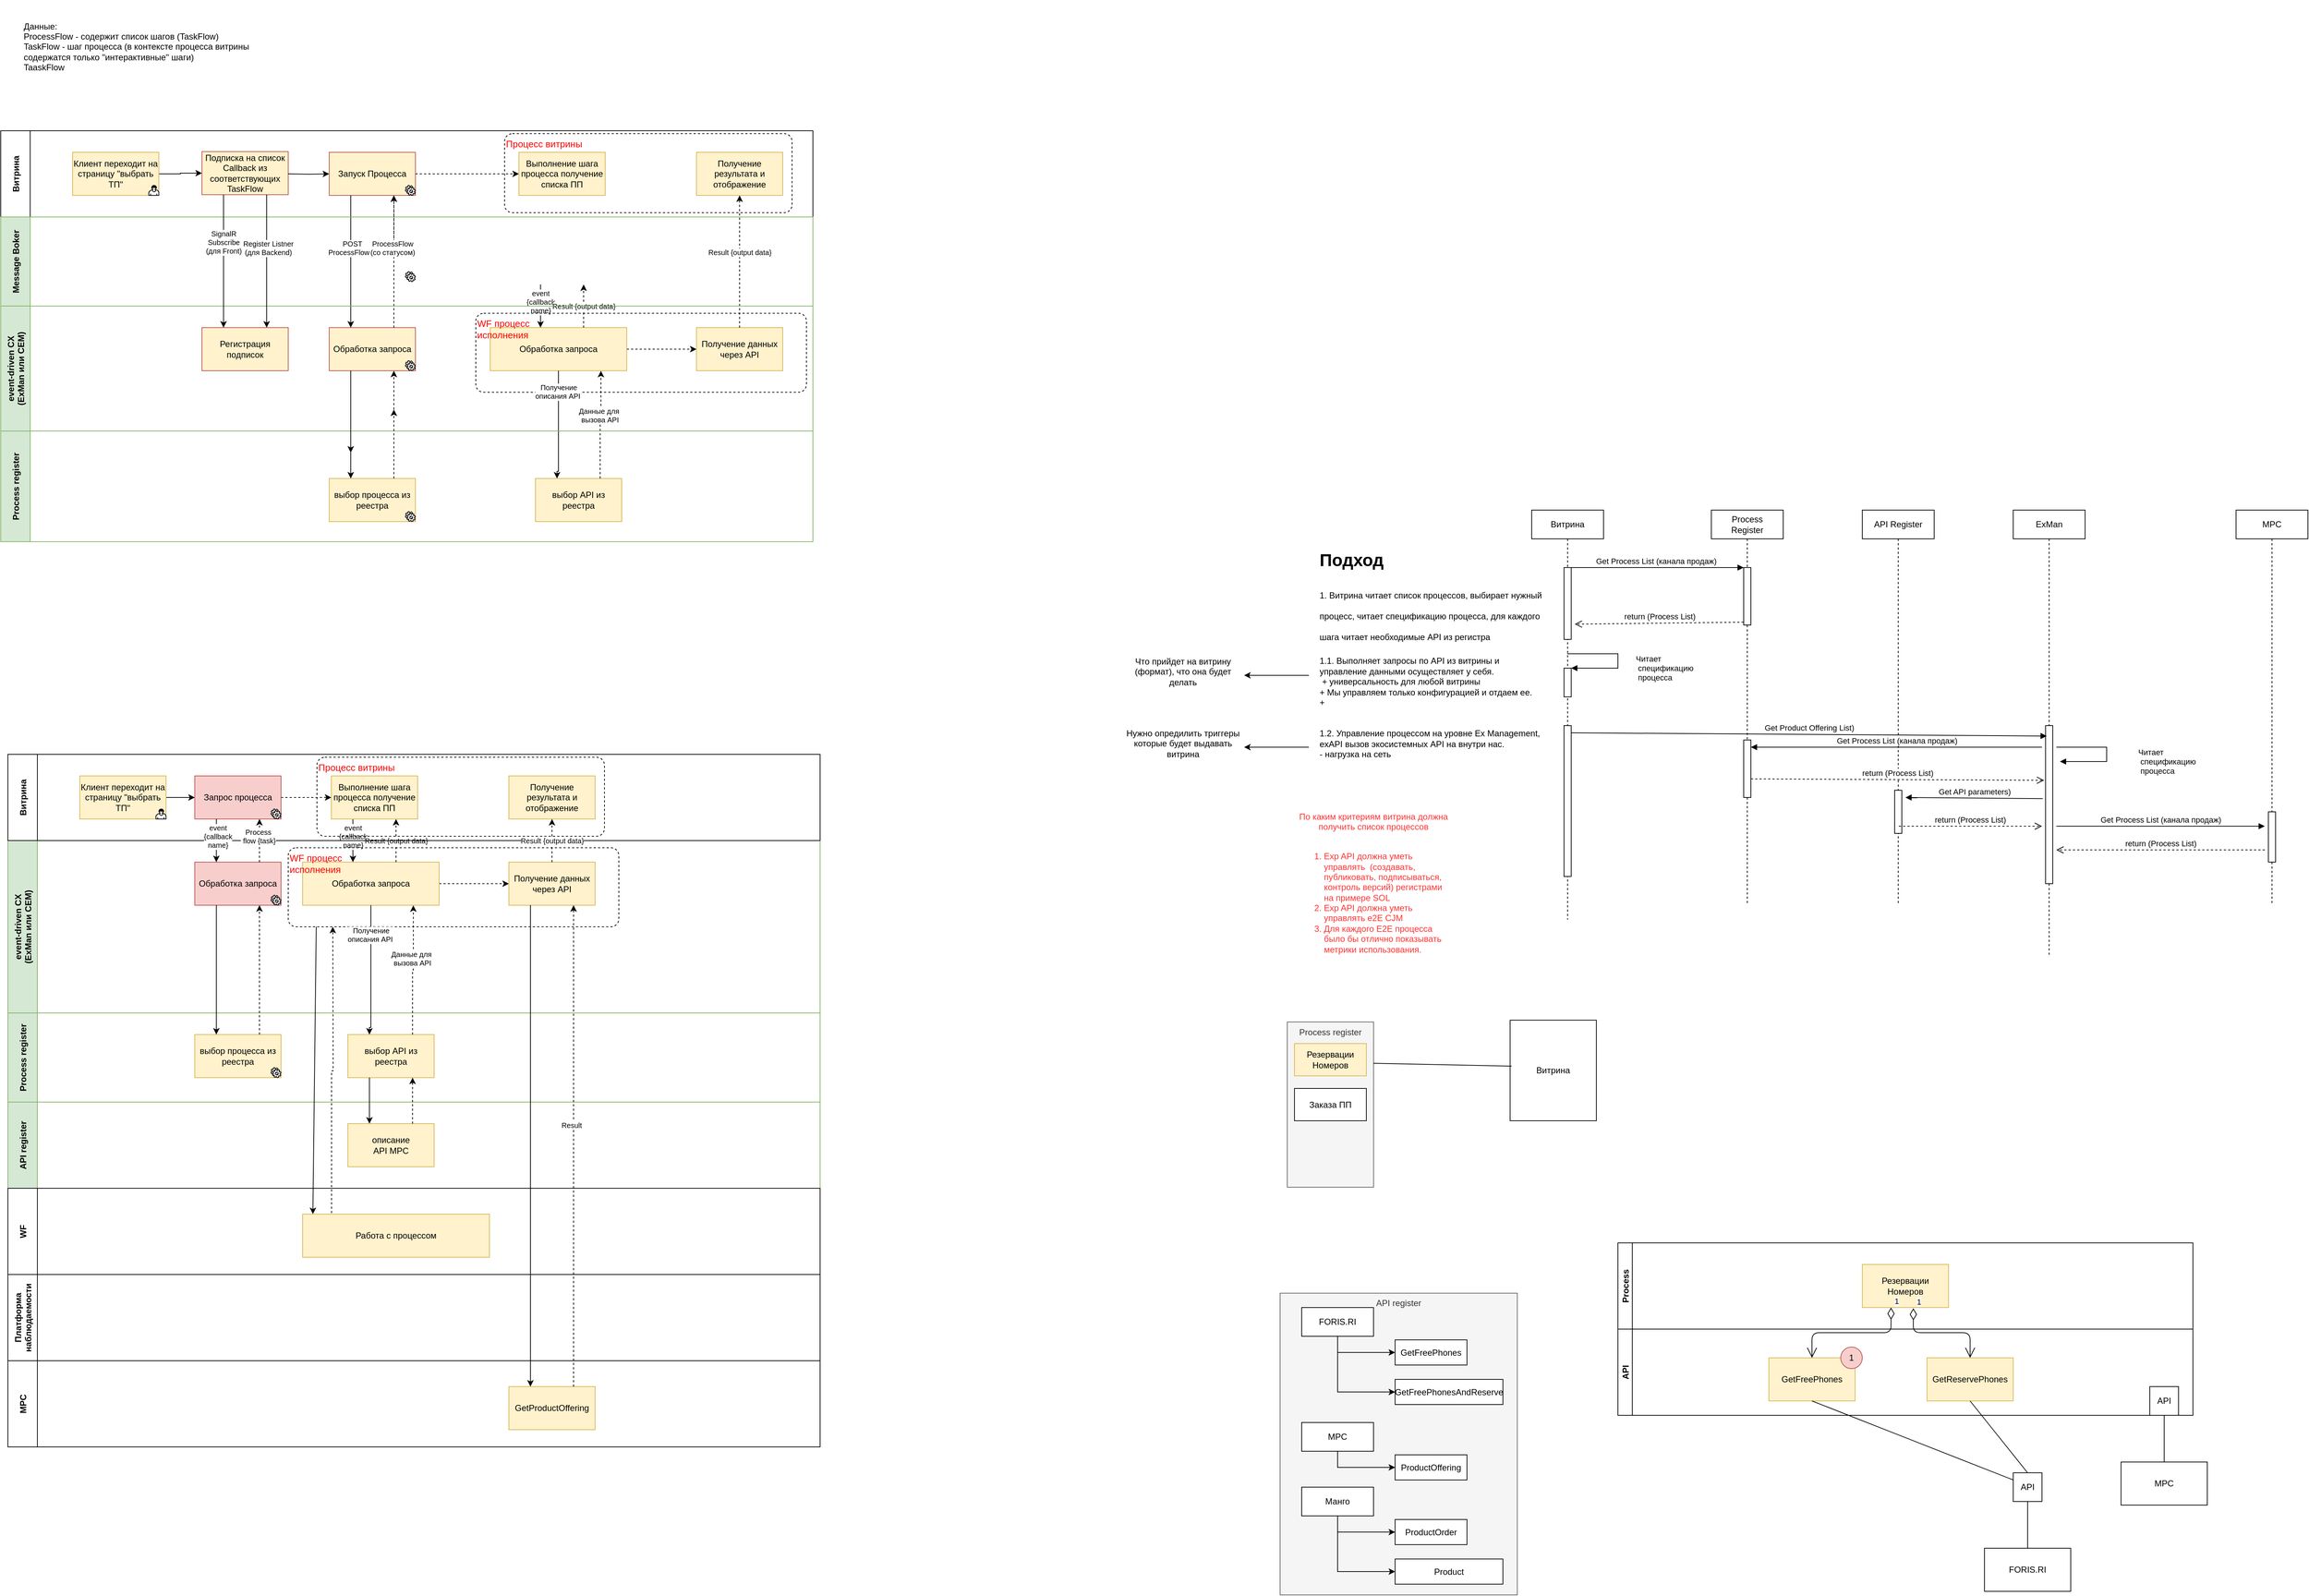 <mxfile version="14.2.5" type="github">
  <diagram id="ampolG_5GsY7RyZEAxuc" name="Page-1">
    <mxGraphModel dx="4069" dy="3112" grid="1" gridSize="10" guides="1" tooltips="1" connect="1" arrows="1" fold="1" page="1" pageScale="1" pageWidth="827" pageHeight="1169" math="0" shadow="0">
      <root>
        <mxCell id="0" />
        <mxCell id="1" parent="0" />
        <mxCell id="I4ma-wWeDAZJkw1Mpciw-2" value="Резервации Номеров" style="rounded=0;whiteSpace=wrap;html=1;fillColor=#fff2cc;strokeColor=#d6b656;" parent="1" vertex="1">
          <mxGeometry x="580" y="440" width="120" height="60" as="geometry" />
        </mxCell>
        <mxCell id="I4ma-wWeDAZJkw1Mpciw-3" value="GetFreePhones" style="rounded=0;whiteSpace=wrap;html=1;fillColor=#fff2cc;strokeColor=#d6b656;" parent="1" vertex="1">
          <mxGeometry x="450" y="570" width="120" height="60" as="geometry" />
        </mxCell>
        <mxCell id="I4ma-wWeDAZJkw1Mpciw-4" value="GetReservePhones" style="rounded=0;whiteSpace=wrap;html=1;fillColor=#fff2cc;strokeColor=#d6b656;" parent="1" vertex="1">
          <mxGeometry x="670" y="570" width="120" height="60" as="geometry" />
        </mxCell>
        <mxCell id="I4ma-wWeDAZJkw1Mpciw-6" value="1" style="endArrow=open;html=1;endSize=12;startArrow=diamondThin;startSize=14;startFill=0;edgeStyle=orthogonalEdgeStyle;align=left;verticalAlign=bottom;exitX=0.333;exitY=1;exitDx=0;exitDy=0;exitPerimeter=0;" parent="1" source="I4ma-wWeDAZJkw1Mpciw-2" target="I4ma-wWeDAZJkw1Mpciw-3" edge="1">
          <mxGeometry x="-1" y="3" relative="1" as="geometry">
            <mxPoint x="500" y="740" as="sourcePoint" />
            <mxPoint x="670" y="740" as="targetPoint" />
          </mxGeometry>
        </mxCell>
        <mxCell id="I4ma-wWeDAZJkw1Mpciw-7" value="1" style="endArrow=open;html=1;endSize=12;startArrow=diamondThin;startSize=14;startFill=0;edgeStyle=orthogonalEdgeStyle;align=left;verticalAlign=bottom;exitX=0.592;exitY=1.017;exitDx=0;exitDy=0;exitPerimeter=0;" parent="1" source="I4ma-wWeDAZJkw1Mpciw-2" target="I4ma-wWeDAZJkw1Mpciw-4" edge="1">
          <mxGeometry x="-1" y="3" relative="1" as="geometry">
            <mxPoint x="599.96" y="490" as="sourcePoint" />
            <mxPoint x="520" y="580" as="targetPoint" />
          </mxGeometry>
        </mxCell>
        <mxCell id="I4ma-wWeDAZJkw1Mpciw-10" value="Витрина" style="rounded=0;whiteSpace=wrap;html=1;" parent="1" vertex="1">
          <mxGeometry x="90" y="100" width="120" height="140" as="geometry" />
        </mxCell>
        <mxCell id="I4ma-wWeDAZJkw1Mpciw-11" value="MPC" style="rounded=0;whiteSpace=wrap;html=1;" parent="1" vertex="1">
          <mxGeometry x="940" y="715" width="120" height="60" as="geometry" />
        </mxCell>
        <mxCell id="I4ma-wWeDAZJkw1Mpciw-12" value="API" style="whiteSpace=wrap;html=1;aspect=fixed;" parent="1" vertex="1">
          <mxGeometry x="980" y="610" width="40" height="40" as="geometry" />
        </mxCell>
        <mxCell id="I4ma-wWeDAZJkw1Mpciw-14" value="" style="endArrow=none;html=1;exitX=0.5;exitY=0;exitDx=0;exitDy=0;entryX=0.5;entryY=1;entryDx=0;entryDy=0;" parent="1" source="I4ma-wWeDAZJkw1Mpciw-11" target="I4ma-wWeDAZJkw1Mpciw-12" edge="1">
          <mxGeometry width="50" height="50" relative="1" as="geometry">
            <mxPoint x="610" y="550" as="sourcePoint" />
            <mxPoint x="660" y="500" as="targetPoint" />
          </mxGeometry>
        </mxCell>
        <mxCell id="I4ma-wWeDAZJkw1Mpciw-16" value="Process register" style="rounded=0;whiteSpace=wrap;html=1;verticalAlign=top;fillColor=#f5f5f5;strokeColor=#666666;fontColor=#333333;" parent="1" vertex="1">
          <mxGeometry x="-220" y="102.5" width="120" height="230" as="geometry" />
        </mxCell>
        <mxCell id="I4ma-wWeDAZJkw1Mpciw-17" value="Резервации Номеров" style="rounded=0;whiteSpace=wrap;html=1;fillColor=#fff2cc;strokeColor=#d6b656;" parent="1" vertex="1">
          <mxGeometry x="-210" y="132.5" width="100" height="45" as="geometry" />
        </mxCell>
        <mxCell id="I4ma-wWeDAZJkw1Mpciw-18" value="Заказа ПП" style="rounded=0;whiteSpace=wrap;html=1;" parent="1" vertex="1">
          <mxGeometry x="-210" y="195" width="100" height="45" as="geometry" />
        </mxCell>
        <mxCell id="I4ma-wWeDAZJkw1Mpciw-21" value="Витрина" style="shape=umlLifeline;perimeter=lifelinePerimeter;whiteSpace=wrap;html=1;container=1;collapsible=0;recursiveResize=0;outlineConnect=0;" parent="1" vertex="1">
          <mxGeometry x="120" y="-610" width="100" height="570" as="geometry" />
        </mxCell>
        <mxCell id="I4ma-wWeDAZJkw1Mpciw-26" value="" style="html=1;points=[];perimeter=orthogonalPerimeter;" parent="I4ma-wWeDAZJkw1Mpciw-21" vertex="1">
          <mxGeometry x="45" y="80" width="10" height="100" as="geometry" />
        </mxCell>
        <mxCell id="I4ma-wWeDAZJkw1Mpciw-54" value="" style="html=1;points=[];perimeter=orthogonalPerimeter;fontColor=#000000;" parent="I4ma-wWeDAZJkw1Mpciw-21" vertex="1">
          <mxGeometry x="45" y="300" width="10" height="210" as="geometry" />
        </mxCell>
        <mxCell id="I4ma-wWeDAZJkw1Mpciw-22" value="Process&lt;br&gt;Register" style="shape=umlLifeline;perimeter=lifelinePerimeter;whiteSpace=wrap;html=1;container=1;collapsible=0;recursiveResize=0;outlineConnect=0;" parent="1" vertex="1">
          <mxGeometry x="370" y="-610" width="100" height="550" as="geometry" />
        </mxCell>
        <mxCell id="I4ma-wWeDAZJkw1Mpciw-27" value="" style="html=1;points=[];perimeter=orthogonalPerimeter;" parent="I4ma-wWeDAZJkw1Mpciw-22" vertex="1">
          <mxGeometry x="45" y="80" width="10" height="80" as="geometry" />
        </mxCell>
        <mxCell id="6xk-dBPFCgzjhm5DXFw_-33" value="" style="html=1;points=[];perimeter=orthogonalPerimeter;" parent="I4ma-wWeDAZJkw1Mpciw-22" vertex="1">
          <mxGeometry x="45" y="320" width="10" height="80" as="geometry" />
        </mxCell>
        <mxCell id="I4ma-wWeDAZJkw1Mpciw-28" value="Get Process List (канала продаж)" style="html=1;verticalAlign=bottom;endArrow=block;entryX=0;entryY=0;" parent="1" source="I4ma-wWeDAZJkw1Mpciw-21" target="I4ma-wWeDAZJkw1Mpciw-27" edge="1">
          <mxGeometry relative="1" as="geometry">
            <mxPoint x="95" y="-420" as="sourcePoint" />
          </mxGeometry>
        </mxCell>
        <mxCell id="I4ma-wWeDAZJkw1Mpciw-29" value="return (Process List)" style="html=1;verticalAlign=bottom;endArrow=open;dashed=1;endSize=8;exitX=0;exitY=0.95;entryX=1.5;entryY=0.788;entryDx=0;entryDy=0;entryPerimeter=0;" parent="1" source="I4ma-wWeDAZJkw1Mpciw-27" target="I4ma-wWeDAZJkw1Mpciw-26" edge="1">
          <mxGeometry relative="1" as="geometry">
            <mxPoint x="95" y="-344" as="targetPoint" />
          </mxGeometry>
        </mxCell>
        <mxCell id="I4ma-wWeDAZJkw1Mpciw-30" value="" style="endArrow=none;html=1;exitX=1;exitY=0.25;exitDx=0;exitDy=0;entryX=0.017;entryY=0.457;entryDx=0;entryDy=0;entryPerimeter=0;" parent="1" source="I4ma-wWeDAZJkw1Mpciw-16" target="I4ma-wWeDAZJkw1Mpciw-10" edge="1">
          <mxGeometry width="50" height="50" relative="1" as="geometry">
            <mxPoint x="-10" y="202.5" as="sourcePoint" />
            <mxPoint x="40" y="152.5" as="targetPoint" />
          </mxGeometry>
        </mxCell>
        <mxCell id="I4ma-wWeDAZJkw1Mpciw-31" value="По каким критериям витрина должна получить список процессов&lt;br&gt;&lt;br&gt;&lt;div style=&quot;text-align: left&quot;&gt;&lt;ol&gt;&lt;li&gt;Exp API должна уметь управлять&amp;nbsp; (создавать, публиковать, подписываться, контроль версий) регистрами на примере SOL&lt;/li&gt;&lt;li&gt;Exp API должна уметь управлять e2E CJM&lt;/li&gt;&lt;li&gt;Для каждого E2E процесса было бы отлично показывать метрики использования.&lt;/li&gt;&lt;/ol&gt;&lt;/div&gt;" style="text;html=1;strokeColor=none;fillColor=none;align=center;verticalAlign=middle;whiteSpace=wrap;rounded=0;fontColor=#FF3333;" parent="1" vertex="1">
          <mxGeometry x="-210" y="-190" width="220" height="210" as="geometry" />
        </mxCell>
        <mxCell id="I4ma-wWeDAZJkw1Mpciw-32" value="FORIS.RI" style="rounded=0;whiteSpace=wrap;html=1;" parent="1" vertex="1">
          <mxGeometry x="750" y="835" width="120" height="60" as="geometry" />
        </mxCell>
        <mxCell id="I4ma-wWeDAZJkw1Mpciw-33" value="API" style="whiteSpace=wrap;html=1;aspect=fixed;" parent="1" vertex="1">
          <mxGeometry x="790" y="730" width="40" height="40" as="geometry" />
        </mxCell>
        <mxCell id="I4ma-wWeDAZJkw1Mpciw-34" value="" style="endArrow=none;html=1;exitX=0.5;exitY=0;exitDx=0;exitDy=0;entryX=0.5;entryY=1;entryDx=0;entryDy=0;" parent="1" source="I4ma-wWeDAZJkw1Mpciw-32" target="I4ma-wWeDAZJkw1Mpciw-33" edge="1">
          <mxGeometry width="50" height="50" relative="1" as="geometry">
            <mxPoint x="420" y="670" as="sourcePoint" />
            <mxPoint x="470" y="620" as="targetPoint" />
          </mxGeometry>
        </mxCell>
        <mxCell id="I4ma-wWeDAZJkw1Mpciw-35" value="" style="endArrow=none;html=1;fontColor=#FF3333;exitX=0.5;exitY=1;exitDx=0;exitDy=0;entryX=0;entryY=0.25;entryDx=0;entryDy=0;" parent="1" source="I4ma-wWeDAZJkw1Mpciw-3" target="I4ma-wWeDAZJkw1Mpciw-33" edge="1">
          <mxGeometry width="50" height="50" relative="1" as="geometry">
            <mxPoint x="680" y="690" as="sourcePoint" />
            <mxPoint x="730" y="640" as="targetPoint" />
          </mxGeometry>
        </mxCell>
        <mxCell id="I4ma-wWeDAZJkw1Mpciw-36" value="" style="endArrow=none;html=1;fontColor=#FF3333;exitX=0.5;exitY=1;exitDx=0;exitDy=0;entryX=0.5;entryY=0;entryDx=0;entryDy=0;" parent="1" source="I4ma-wWeDAZJkw1Mpciw-4" target="I4ma-wWeDAZJkw1Mpciw-33" edge="1">
          <mxGeometry width="50" height="50" relative="1" as="geometry">
            <mxPoint x="520" y="640" as="sourcePoint" />
            <mxPoint x="800" y="750" as="targetPoint" />
          </mxGeometry>
        </mxCell>
        <mxCell id="I4ma-wWeDAZJkw1Mpciw-37" value="API register" style="rounded=0;whiteSpace=wrap;html=1;verticalAlign=top;fillColor=#f5f5f5;strokeColor=#666666;fontColor=#333333;" parent="1" vertex="1">
          <mxGeometry x="-230" y="480" width="330" height="420" as="geometry" />
        </mxCell>
        <mxCell id="6xk-dBPFCgzjhm5DXFw_-3" style="edgeStyle=orthogonalEdgeStyle;rounded=0;orthogonalLoop=1;jettySize=auto;html=1;exitX=0.5;exitY=1;exitDx=0;exitDy=0;entryX=0;entryY=0.5;entryDx=0;entryDy=0;" parent="1" source="I4ma-wWeDAZJkw1Mpciw-38" target="I4ma-wWeDAZJkw1Mpciw-40" edge="1">
          <mxGeometry relative="1" as="geometry" />
        </mxCell>
        <mxCell id="6xk-dBPFCgzjhm5DXFw_-4" style="edgeStyle=orthogonalEdgeStyle;rounded=0;orthogonalLoop=1;jettySize=auto;html=1;exitX=0.5;exitY=1;exitDx=0;exitDy=0;entryX=0;entryY=0.5;entryDx=0;entryDy=0;" parent="1" source="I4ma-wWeDAZJkw1Mpciw-38" target="I4ma-wWeDAZJkw1Mpciw-41" edge="1">
          <mxGeometry relative="1" as="geometry" />
        </mxCell>
        <mxCell id="I4ma-wWeDAZJkw1Mpciw-38" value="FORIS.RI" style="rounded=0;whiteSpace=wrap;html=1;" parent="1" vertex="1">
          <mxGeometry x="-200" y="500" width="100" height="40" as="geometry" />
        </mxCell>
        <mxCell id="I4ma-wWeDAZJkw1Mpciw-40" value="&lt;span style=&quot;color: rgb(0 , 0 , 0)&quot;&gt;GetFreePhones&lt;/span&gt;" style="rounded=0;whiteSpace=wrap;html=1;fontColor=#FF3333;" parent="1" vertex="1">
          <mxGeometry x="-70" y="545" width="100" height="35" as="geometry" />
        </mxCell>
        <mxCell id="I4ma-wWeDAZJkw1Mpciw-41" value="&lt;font color=&quot;#000000&quot;&gt;GetFreePhonesAndReserve&lt;/font&gt;" style="rounded=0;whiteSpace=wrap;html=1;fontColor=#FF3333;" parent="1" vertex="1">
          <mxGeometry x="-70" y="600" width="150" height="35" as="geometry" />
        </mxCell>
        <mxCell id="I4ma-wWeDAZJkw1Mpciw-45" value="1" style="ellipse;whiteSpace=wrap;html=1;aspect=fixed;fillColor=#f8cecc;strokeColor=#b85450;" parent="1" vertex="1">
          <mxGeometry x="550" y="555" width="30" height="30" as="geometry" />
        </mxCell>
        <mxCell id="I4ma-wWeDAZJkw1Mpciw-51" value="Читает&lt;br&gt;&amp;nbsp;спецификацию&lt;br&gt;&amp;nbsp;процесса" style="edgeStyle=orthogonalEdgeStyle;html=1;align=left;spacingLeft=2;endArrow=block;rounded=0;entryX=1;entryY=0;fontColor=#000000;strokeColor=#000000;" parent="1" edge="1">
          <mxGeometry x="0.164" y="-20" relative="1" as="geometry">
            <mxPoint x="169.5" y="-410" as="sourcePoint" />
            <Array as="points">
              <mxPoint x="240" y="-410" />
              <mxPoint x="240" y="-390" />
            </Array>
            <mxPoint x="175" y="-390" as="targetPoint" />
            <mxPoint x="21" y="20" as="offset" />
          </mxGeometry>
        </mxCell>
        <mxCell id="I4ma-wWeDAZJkw1Mpciw-52" value="" style="html=1;points=[];perimeter=orthogonalPerimeter;fontColor=#FF3333;" parent="1" vertex="1">
          <mxGeometry x="165" y="-390" width="10" height="40" as="geometry" />
        </mxCell>
        <mxCell id="I4ma-wWeDAZJkw1Mpciw-55" value="API Register" style="shape=umlLifeline;perimeter=lifelinePerimeter;whiteSpace=wrap;html=1;container=1;collapsible=0;recursiveResize=0;outlineConnect=0;" parent="1" vertex="1">
          <mxGeometry x="580" y="-610" width="100" height="550" as="geometry" />
        </mxCell>
        <mxCell id="6xk-dBPFCgzjhm5DXFw_-34" value="" style="html=1;points=[];perimeter=orthogonalPerimeter;" parent="I4ma-wWeDAZJkw1Mpciw-55" vertex="1">
          <mxGeometry x="45" y="390" width="10" height="60" as="geometry" />
        </mxCell>
        <mxCell id="I4ma-wWeDAZJkw1Mpciw-59" value="&lt;h1&gt;&lt;span&gt;Подход&lt;/span&gt;&lt;/h1&gt;&lt;h1&gt;&lt;span style=&quot;font-size: 12px ; font-weight: normal&quot;&gt;1. Витрина читает список &lt;/span&gt;&lt;span style=&quot;font-size: 12px ; font-weight: 400&quot;&gt;процессов&lt;/span&gt;&lt;span style=&quot;font-size: 12px ; font-weight: normal&quot;&gt;, &lt;/span&gt;&lt;span style=&quot;font-size: 12px ; font-weight: 400&quot;&gt;выбирает&lt;/span&gt;&lt;span style=&quot;font-size: 12px ; font-weight: normal&quot;&gt;&amp;nbsp;нужный процесс, читает спецификацию процесса, для каждого шага читает необходимые API из регистра&lt;/span&gt;&lt;/h1&gt;&lt;div&gt;&lt;span style=&quot;font-size: 12px ; font-weight: normal&quot;&gt;1.1. Выполняет запросы по API из витрины и управление данными осуществляет у себя.&amp;nbsp;&lt;/span&gt;&lt;/div&gt;&lt;div&gt;&lt;span style=&quot;font-size: 12px ; font-weight: normal&quot;&gt;&amp;nbsp;+ универсальность для любой витрины&lt;/span&gt;&lt;/div&gt;&lt;div&gt;&lt;span style=&quot;font-size: 12px ; font-weight: normal&quot;&gt;+ Мы управляем только конфигурацией и отдаем ее.&lt;/span&gt;&lt;/div&gt;&lt;div&gt;&lt;span style=&quot;font-size: 12px ; font-weight: normal&quot;&gt;+&amp;nbsp;&lt;/span&gt;&lt;/div&gt;&lt;div&gt;&lt;span style=&quot;font-size: 12px ; font-weight: normal&quot;&gt;&lt;br&gt;&lt;/span&gt;&lt;/div&gt;&lt;div&gt;&lt;span style=&quot;font-size: 12px ; font-weight: normal&quot;&gt;&lt;br&gt;&lt;/span&gt;&lt;/div&gt;&lt;div&gt;&lt;span style=&quot;font-size: 12px ; font-weight: normal&quot;&gt;1.2. Управление процессом на уровне Ex Management,&lt;/span&gt;&lt;/div&gt;&lt;div&gt;&lt;span style=&quot;font-size: 12px ; font-weight: normal&quot;&gt;exAPI вызов экосистемных API на внутри нас.&lt;/span&gt;&lt;/div&gt;&lt;div&gt;&lt;span style=&quot;font-size: 12px ; font-weight: normal&quot;&gt;- нагрузка на сеть&lt;/span&gt;&lt;/div&gt;&lt;div&gt;&lt;span style=&quot;font-size: 12px ; font-weight: normal&quot;&gt;&lt;br&gt;&lt;/span&gt;&lt;/div&gt;" style="text;html=1;strokeColor=none;fillColor=none;spacing=5;spacingTop=-20;whiteSpace=wrap;overflow=hidden;rounded=0;fontColor=#000000;" parent="1" vertex="1">
          <mxGeometry x="-180" y="-560" width="320" height="360" as="geometry" />
        </mxCell>
        <mxCell id="6xk-dBPFCgzjhm5DXFw_-7" style="edgeStyle=orthogonalEdgeStyle;rounded=0;orthogonalLoop=1;jettySize=auto;html=1;exitX=0.5;exitY=1;exitDx=0;exitDy=0;entryX=0;entryY=0.5;entryDx=0;entryDy=0;" parent="1" source="6xk-dBPFCgzjhm5DXFw_-9" target="6xk-dBPFCgzjhm5DXFw_-10" edge="1">
          <mxGeometry relative="1" as="geometry" />
        </mxCell>
        <mxCell id="6xk-dBPFCgzjhm5DXFw_-9" value="MPC" style="rounded=0;whiteSpace=wrap;html=1;" parent="1" vertex="1">
          <mxGeometry x="-200" y="660" width="100" height="40" as="geometry" />
        </mxCell>
        <mxCell id="6xk-dBPFCgzjhm5DXFw_-10" value="&lt;font color=&quot;#000000&quot;&gt;ProductOffering&lt;/font&gt;" style="rounded=0;whiteSpace=wrap;html=1;fontColor=#FF3333;" parent="1" vertex="1">
          <mxGeometry x="-70" y="705" width="100" height="35" as="geometry" />
        </mxCell>
        <mxCell id="6xk-dBPFCgzjhm5DXFw_-13" style="edgeStyle=orthogonalEdgeStyle;rounded=0;orthogonalLoop=1;jettySize=auto;html=1;exitX=0.5;exitY=1;exitDx=0;exitDy=0;entryX=0;entryY=0.5;entryDx=0;entryDy=0;" parent="1" source="6xk-dBPFCgzjhm5DXFw_-15" target="6xk-dBPFCgzjhm5DXFw_-16" edge="1">
          <mxGeometry relative="1" as="geometry" />
        </mxCell>
        <mxCell id="6xk-dBPFCgzjhm5DXFw_-14" style="edgeStyle=orthogonalEdgeStyle;rounded=0;orthogonalLoop=1;jettySize=auto;html=1;exitX=0.5;exitY=1;exitDx=0;exitDy=0;entryX=0;entryY=0.5;entryDx=0;entryDy=0;" parent="1" source="6xk-dBPFCgzjhm5DXFw_-15" target="6xk-dBPFCgzjhm5DXFw_-17" edge="1">
          <mxGeometry relative="1" as="geometry" />
        </mxCell>
        <mxCell id="6xk-dBPFCgzjhm5DXFw_-15" value="Манго" style="rounded=0;whiteSpace=wrap;html=1;" parent="1" vertex="1">
          <mxGeometry x="-200" y="750" width="100" height="40" as="geometry" />
        </mxCell>
        <mxCell id="6xk-dBPFCgzjhm5DXFw_-16" value="&lt;span style=&quot;color: rgb(0 , 0 , 0)&quot;&gt;ProductOrder&lt;/span&gt;" style="rounded=0;whiteSpace=wrap;html=1;fontColor=#FF3333;" parent="1" vertex="1">
          <mxGeometry x="-70" y="795" width="100" height="35" as="geometry" />
        </mxCell>
        <mxCell id="6xk-dBPFCgzjhm5DXFw_-17" value="&lt;font color=&quot;#000000&quot;&gt;Product&lt;/font&gt;" style="rounded=0;whiteSpace=wrap;html=1;fontColor=#FF3333;" parent="1" vertex="1">
          <mxGeometry x="-70" y="850" width="150" height="35" as="geometry" />
        </mxCell>
        <mxCell id="6xk-dBPFCgzjhm5DXFw_-18" value="Process" style="swimlane;startSize=20;horizontal=0;" parent="1" vertex="1">
          <mxGeometry x="240" y="410" width="800" height="120" as="geometry" />
        </mxCell>
        <mxCell id="6xk-dBPFCgzjhm5DXFw_-19" value="API" style="swimlane;startSize=20;horizontal=0;" parent="1" vertex="1">
          <mxGeometry x="240" y="530" width="800" height="120" as="geometry" />
        </mxCell>
        <mxCell id="6xk-dBPFCgzjhm5DXFw_-21" value="Что прийдет на витрину (формат), что она будет делать" style="text;html=1;strokeColor=none;fillColor=none;align=center;verticalAlign=middle;whiteSpace=wrap;rounded=0;" parent="1" vertex="1">
          <mxGeometry x="-450" y="-410" width="170" height="50" as="geometry" />
        </mxCell>
        <mxCell id="6xk-dBPFCgzjhm5DXFw_-22" value="" style="endArrow=classic;html=1;" parent="1" edge="1">
          <mxGeometry width="50" height="50" relative="1" as="geometry">
            <mxPoint x="-190" y="-380" as="sourcePoint" />
            <mxPoint x="-280" y="-380" as="targetPoint" />
          </mxGeometry>
        </mxCell>
        <mxCell id="6xk-dBPFCgzjhm5DXFw_-23" value="Нужно опредилить триггеры которые будет выдавать витрина" style="text;html=1;strokeColor=none;fillColor=none;align=center;verticalAlign=middle;whiteSpace=wrap;rounded=0;" parent="1" vertex="1">
          <mxGeometry x="-450" y="-310" width="170" height="50" as="geometry" />
        </mxCell>
        <mxCell id="6xk-dBPFCgzjhm5DXFw_-24" value="" style="endArrow=classic;html=1;" parent="1" edge="1">
          <mxGeometry width="50" height="50" relative="1" as="geometry">
            <mxPoint x="-190" y="-280" as="sourcePoint" />
            <mxPoint x="-280" y="-280" as="targetPoint" />
          </mxGeometry>
        </mxCell>
        <mxCell id="6xk-dBPFCgzjhm5DXFw_-27" value="ExMan" style="shape=umlLifeline;perimeter=lifelinePerimeter;whiteSpace=wrap;html=1;container=1;collapsible=0;recursiveResize=0;outlineConnect=0;" parent="1" vertex="1">
          <mxGeometry x="790" y="-610" width="100" height="620" as="geometry" />
        </mxCell>
        <mxCell id="6xk-dBPFCgzjhm5DXFw_-28" value="" style="html=1;points=[];perimeter=orthogonalPerimeter;" parent="6xk-dBPFCgzjhm5DXFw_-27" vertex="1">
          <mxGeometry x="45" y="300" width="10" height="220" as="geometry" />
        </mxCell>
        <mxCell id="6xk-dBPFCgzjhm5DXFw_-29" value="Get Product Offering List)" style="html=1;verticalAlign=bottom;endArrow=block;entryX=0.16;entryY=0.066;entryDx=0;entryDy=0;entryPerimeter=0;" parent="1" target="6xk-dBPFCgzjhm5DXFw_-28" edge="1">
          <mxGeometry relative="1" as="geometry">
            <mxPoint x="175" y="-300" as="sourcePoint" />
            <mxPoint x="420.5" y="-300" as="targetPoint" />
          </mxGeometry>
        </mxCell>
        <mxCell id="6xk-dBPFCgzjhm5DXFw_-30" value="Читает&lt;br&gt;&amp;nbsp;спецификацию&lt;br&gt;&amp;nbsp;процесса" style="edgeStyle=orthogonalEdgeStyle;html=1;align=left;spacingLeft=2;endArrow=block;rounded=0;entryX=1;entryY=0;fontColor=#000000;strokeColor=#000000;" parent="1" edge="1">
          <mxGeometry x="0.161" y="-40" relative="1" as="geometry">
            <mxPoint x="850" y="-280" as="sourcePoint" />
            <Array as="points">
              <mxPoint x="920" y="-280" />
              <mxPoint x="920" y="-260" />
            </Array>
            <mxPoint x="855" y="-260" as="targetPoint" />
            <mxPoint x="40" y="40" as="offset" />
          </mxGeometry>
        </mxCell>
        <mxCell id="6xk-dBPFCgzjhm5DXFw_-31" value="MPC" style="shape=umlLifeline;perimeter=lifelinePerimeter;whiteSpace=wrap;html=1;container=1;collapsible=0;recursiveResize=0;outlineConnect=0;" parent="1" vertex="1">
          <mxGeometry x="1100" y="-610" width="100" height="550" as="geometry" />
        </mxCell>
        <mxCell id="6xk-dBPFCgzjhm5DXFw_-32" value="" style="html=1;points=[];perimeter=orthogonalPerimeter;" parent="6xk-dBPFCgzjhm5DXFw_-31" vertex="1">
          <mxGeometry x="45" y="420" width="10" height="70" as="geometry" />
        </mxCell>
        <mxCell id="6xk-dBPFCgzjhm5DXFw_-35" value="Get Process List (канала продаж)" style="html=1;verticalAlign=bottom;endArrow=block;" parent="1" target="6xk-dBPFCgzjhm5DXFw_-33" edge="1">
          <mxGeometry relative="1" as="geometry">
            <mxPoint x="830" y="-280" as="sourcePoint" />
            <mxPoint x="425" y="-520" as="targetPoint" />
          </mxGeometry>
        </mxCell>
        <mxCell id="6xk-dBPFCgzjhm5DXFw_-36" value="return (Process List)" style="html=1;verticalAlign=bottom;endArrow=open;dashed=1;endSize=8;exitX=1;exitY=0.677;entryX=-0.206;entryY=0.346;entryDx=0;entryDy=0;entryPerimeter=0;exitDx=0;exitDy=0;exitPerimeter=0;" parent="1" source="6xk-dBPFCgzjhm5DXFw_-33" target="6xk-dBPFCgzjhm5DXFw_-28" edge="1">
          <mxGeometry relative="1" as="geometry">
            <mxPoint x="190" y="-441.2" as="targetPoint" />
            <mxPoint x="425" y="-444" as="sourcePoint" />
          </mxGeometry>
        </mxCell>
        <mxCell id="6xk-dBPFCgzjhm5DXFw_-37" value="Get API parameters)" style="html=1;verticalAlign=bottom;endArrow=block;entryX=1.5;entryY=0.167;entryDx=0;entryDy=0;entryPerimeter=0;exitX=-0.394;exitY=0.462;exitDx=0;exitDy=0;exitPerimeter=0;" parent="1" source="6xk-dBPFCgzjhm5DXFw_-28" target="6xk-dBPFCgzjhm5DXFw_-34" edge="1">
          <mxGeometry relative="1" as="geometry">
            <mxPoint x="840" y="-270" as="sourcePoint" />
            <mxPoint x="435" y="-270" as="targetPoint" />
          </mxGeometry>
        </mxCell>
        <mxCell id="6xk-dBPFCgzjhm5DXFw_-38" value="return (Process List)" style="html=1;verticalAlign=bottom;endArrow=open;dashed=1;endSize=8;exitX=1;exitY=0.677;exitDx=0;exitDy=0;exitPerimeter=0;" parent="1" edge="1">
          <mxGeometry relative="1" as="geometry">
            <mxPoint x="830" y="-170" as="targetPoint" />
            <mxPoint x="630.8" y="-170.0" as="sourcePoint" />
          </mxGeometry>
        </mxCell>
        <mxCell id="6xk-dBPFCgzjhm5DXFw_-39" value="Get Process List (канала продаж)" style="html=1;verticalAlign=bottom;endArrow=block;" parent="1" edge="1">
          <mxGeometry relative="1" as="geometry">
            <mxPoint x="850" y="-170" as="sourcePoint" />
            <mxPoint x="1140" y="-170" as="targetPoint" />
          </mxGeometry>
        </mxCell>
        <mxCell id="6xk-dBPFCgzjhm5DXFw_-40" value="return (Process List)" style="html=1;verticalAlign=bottom;endArrow=open;dashed=1;endSize=8;" parent="1" edge="1">
          <mxGeometry relative="1" as="geometry">
            <mxPoint x="850" y="-137" as="targetPoint" />
            <mxPoint x="1140" y="-137" as="sourcePoint" />
          </mxGeometry>
        </mxCell>
        <mxCell id="HJ34PZKYyBQx5autSI8c-1" value="event-driven CX &#xa;(ExMan или CEM)" style="swimlane;startSize=41;horizontal=0;fillColor=#d5e8d4;strokeColor=#82b366;" parent="1" vertex="1">
          <mxGeometry x="-2000" y="-150" width="1130" height="240" as="geometry" />
        </mxCell>
        <mxCell id="HJ34PZKYyBQx5autSI8c-2" value="Обработка запроса" style="rounded=0;whiteSpace=wrap;html=1;fillColor=#f8cecc;strokeColor=#b85450;" parent="HJ34PZKYyBQx5autSI8c-1" vertex="1">
          <mxGeometry x="260" y="30" width="120" height="60" as="geometry" />
        </mxCell>
        <mxCell id="HJ34PZKYyBQx5autSI8c-3" value="" style="shape=mxgraph.bpmn.service_task;html=1;outlineConnect=0;" parent="HJ34PZKYyBQx5autSI8c-1" vertex="1">
          <mxGeometry x="366" y="76" width="14" height="14" as="geometry" />
        </mxCell>
        <mxCell id="HJ34PZKYyBQx5autSI8c-4" value="" style="edgeStyle=none;rounded=0;orthogonalLoop=1;jettySize=auto;html=1;dashed=1;fontSize=10;fontColor=#FF0000;" parent="HJ34PZKYyBQx5autSI8c-1" source="HJ34PZKYyBQx5autSI8c-5" target="HJ34PZKYyBQx5autSI8c-10" edge="1">
          <mxGeometry relative="1" as="geometry" />
        </mxCell>
        <mxCell id="HJ34PZKYyBQx5autSI8c-5" value="Обработка запроса" style="rounded=0;whiteSpace=wrap;html=1;fillColor=#fff2cc;strokeColor=#d6b656;" parent="HJ34PZKYyBQx5autSI8c-1" vertex="1">
          <mxGeometry x="410" y="30" width="190" height="60" as="geometry" />
        </mxCell>
        <mxCell id="HJ34PZKYyBQx5autSI8c-6" value="" style="edgeStyle=orthogonalEdgeStyle;rounded=0;orthogonalLoop=1;jettySize=auto;html=1;exitX=0.25;exitY=1;exitDx=0;exitDy=0;entryX=0.25;entryY=0;entryDx=0;entryDy=0;" parent="HJ34PZKYyBQx5autSI8c-1" edge="1">
          <mxGeometry relative="1" as="geometry">
            <mxPoint x="480" y="-30.0" as="sourcePoint" />
            <mxPoint x="480" y="30.0" as="targetPoint" />
          </mxGeometry>
        </mxCell>
        <mxCell id="HJ34PZKYyBQx5autSI8c-7" value="event&lt;br style=&quot;font-size: 10px;&quot;&gt;{callback &lt;br style=&quot;font-size: 10px;&quot;&gt;name}" style="text;html=1;align=center;verticalAlign=middle;resizable=0;points=[];labelBackgroundColor=#ffffff;fontSize=10;" parent="HJ34PZKYyBQx5autSI8c-6" vertex="1" connectable="0">
          <mxGeometry x="-0.205" y="1" relative="1" as="geometry">
            <mxPoint x="-1" as="offset" />
          </mxGeometry>
        </mxCell>
        <mxCell id="HJ34PZKYyBQx5autSI8c-8" value="" style="edgeStyle=orthogonalEdgeStyle;rounded=0;orthogonalLoop=1;jettySize=auto;html=1;dashed=1;exitX=0.75;exitY=0;exitDx=0;exitDy=0;entryX=0.75;entryY=1;entryDx=0;entryDy=0;" parent="HJ34PZKYyBQx5autSI8c-1" edge="1">
          <mxGeometry relative="1" as="geometry">
            <mxPoint x="540" y="30.0" as="sourcePoint" />
            <mxPoint x="540" y="-30.0" as="targetPoint" />
          </mxGeometry>
        </mxCell>
        <mxCell id="HJ34PZKYyBQx5autSI8c-9" value="Result {output data}" style="text;html=1;align=center;verticalAlign=middle;resizable=0;points=[];labelBackgroundColor=#ffffff;fontSize=10;" parent="HJ34PZKYyBQx5autSI8c-8" vertex="1" connectable="0">
          <mxGeometry x="0.205" y="3" relative="1" as="geometry">
            <mxPoint x="3" y="6" as="offset" />
          </mxGeometry>
        </mxCell>
        <mxCell id="HJ34PZKYyBQx5autSI8c-10" value="Получение данных через API" style="rounded=0;whiteSpace=wrap;html=1;fillColor=#fff2cc;strokeColor=#d6b656;" parent="HJ34PZKYyBQx5autSI8c-1" vertex="1">
          <mxGeometry x="697" y="30" width="120" height="60" as="geometry" />
        </mxCell>
        <mxCell id="HJ34PZKYyBQx5autSI8c-11" value="WF процесс&#xa;исполнения" style="rounded=1;arcSize=10;dashed=1;strokeColor=#000000;fillColor=none;gradientColor=none;strokeWidth=1;align=left;verticalAlign=top;fontColor=#FF0000;fontSize=13;" parent="HJ34PZKYyBQx5autSI8c-1" vertex="1">
          <mxGeometry x="390" y="10" width="460" height="110" as="geometry" />
        </mxCell>
        <mxCell id="HJ34PZKYyBQx5autSI8c-12" value="API register" style="swimlane;startSize=41;horizontal=0;fillColor=#d5e8d4;strokeColor=#82b366;" parent="1" vertex="1">
          <mxGeometry x="-2000" y="214" width="1130" height="120" as="geometry" />
        </mxCell>
        <mxCell id="HJ34PZKYyBQx5autSI8c-13" value="Process register" style="swimlane;startSize=41;horizontal=0;fillColor=#d5e8d4;strokeColor=#82b366;" parent="HJ34PZKYyBQx5autSI8c-12" vertex="1">
          <mxGeometry y="-124" width="1130" height="124" as="geometry" />
        </mxCell>
        <mxCell id="HJ34PZKYyBQx5autSI8c-14" value="выбор процесса из реестра" style="rounded=0;whiteSpace=wrap;html=1;fillColor=#fff2cc;strokeColor=#d6b656;" parent="HJ34PZKYyBQx5autSI8c-13" vertex="1">
          <mxGeometry x="260" y="30" width="120" height="60" as="geometry" />
        </mxCell>
        <mxCell id="HJ34PZKYyBQx5autSI8c-15" value="" style="shape=mxgraph.bpmn.service_task;html=1;outlineConnect=0;" parent="HJ34PZKYyBQx5autSI8c-13" vertex="1">
          <mxGeometry x="366" y="76" width="14" height="14" as="geometry" />
        </mxCell>
        <mxCell id="HJ34PZKYyBQx5autSI8c-16" value="" style="edgeStyle=orthogonalEdgeStyle;rounded=0;orthogonalLoop=1;jettySize=auto;html=1;exitX=0.25;exitY=1;exitDx=0;exitDy=0;entryX=0.25;entryY=0;entryDx=0;entryDy=0;" parent="HJ34PZKYyBQx5autSI8c-13" source="HJ34PZKYyBQx5autSI8c-2" edge="1">
          <mxGeometry relative="1" as="geometry">
            <mxPoint x="290" y="-30" as="sourcePoint" />
            <mxPoint x="290" y="30" as="targetPoint" />
          </mxGeometry>
        </mxCell>
        <mxCell id="HJ34PZKYyBQx5autSI8c-17" value="" style="rounded=0;orthogonalLoop=1;jettySize=auto;html=1;dashed=1;exitX=0.75;exitY=0;exitDx=0;exitDy=0;entryX=0.75;entryY=1;entryDx=0;entryDy=0;" parent="HJ34PZKYyBQx5autSI8c-13" target="HJ34PZKYyBQx5autSI8c-2" edge="1">
          <mxGeometry relative="1" as="geometry">
            <mxPoint x="350" y="30" as="sourcePoint" />
            <mxPoint x="350" y="-30" as="targetPoint" />
          </mxGeometry>
        </mxCell>
        <mxCell id="HJ34PZKYyBQx5autSI8c-18" value="выбор API из реестра" style="rounded=0;whiteSpace=wrap;html=1;fillColor=#fff2cc;strokeColor=#d6b656;" parent="HJ34PZKYyBQx5autSI8c-13" vertex="1">
          <mxGeometry x="473" y="30" width="120" height="60" as="geometry" />
        </mxCell>
        <mxCell id="HJ34PZKYyBQx5autSI8c-19" value="описание &lt;br&gt;API MPC" style="rounded=0;whiteSpace=wrap;html=1;fillColor=#fff2cc;strokeColor=#d6b656;" parent="HJ34PZKYyBQx5autSI8c-12" vertex="1">
          <mxGeometry x="473" y="30" width="120" height="60" as="geometry" />
        </mxCell>
        <mxCell id="HJ34PZKYyBQx5autSI8c-20" value="" style="rounded=0;orthogonalLoop=1;jettySize=auto;html=1;exitX=0.25;exitY=1;exitDx=0;exitDy=0;entryX=0.25;entryY=0;entryDx=0;entryDy=0;" parent="HJ34PZKYyBQx5autSI8c-12" source="HJ34PZKYyBQx5autSI8c-18" target="HJ34PZKYyBQx5autSI8c-19" edge="1">
          <mxGeometry relative="1" as="geometry">
            <mxPoint x="323" y="-264" as="sourcePoint" />
            <mxPoint x="323" y="-84" as="targetPoint" />
          </mxGeometry>
        </mxCell>
        <mxCell id="HJ34PZKYyBQx5autSI8c-21" value="" style="rounded=0;orthogonalLoop=1;jettySize=auto;html=1;dashed=1;exitX=0.75;exitY=0;exitDx=0;exitDy=0;entryX=0.75;entryY=1;entryDx=0;entryDy=0;" parent="HJ34PZKYyBQx5autSI8c-12" source="HJ34PZKYyBQx5autSI8c-19" target="HJ34PZKYyBQx5autSI8c-18" edge="1">
          <mxGeometry relative="1" as="geometry">
            <mxPoint x="383" y="-84" as="sourcePoint" />
            <mxPoint x="383" y="-264" as="targetPoint" />
          </mxGeometry>
        </mxCell>
        <mxCell id="HJ34PZKYyBQx5autSI8c-22" value="Витрина" style="swimlane;startSize=41;horizontal=0;" parent="1" vertex="1">
          <mxGeometry x="-2000" y="-270" width="1130" height="120" as="geometry" />
        </mxCell>
        <mxCell id="HJ34PZKYyBQx5autSI8c-23" value="Процесс витрины" style="rounded=1;arcSize=10;dashed=1;strokeColor=#000000;fillColor=none;gradientColor=none;strokeWidth=1;align=left;verticalAlign=top;fontColor=#FF0000;fontSize=13;" parent="HJ34PZKYyBQx5autSI8c-22" vertex="1">
          <mxGeometry x="430" y="4" width="400" height="110" as="geometry" />
        </mxCell>
        <mxCell id="HJ34PZKYyBQx5autSI8c-24" value="" style="edgeStyle=orthogonalEdgeStyle;rounded=0;orthogonalLoop=1;jettySize=auto;html=1;" parent="HJ34PZKYyBQx5autSI8c-22" source="HJ34PZKYyBQx5autSI8c-25" target="HJ34PZKYyBQx5autSI8c-27" edge="1">
          <mxGeometry relative="1" as="geometry" />
        </mxCell>
        <mxCell id="HJ34PZKYyBQx5autSI8c-25" value="Клиент переходит на страницу &quot;выбрать ТП&quot;" style="rounded=0;whiteSpace=wrap;html=1;fillColor=#fff2cc;strokeColor=#d6b656;" parent="HJ34PZKYyBQx5autSI8c-22" vertex="1">
          <mxGeometry x="100" y="30" width="120" height="60" as="geometry" />
        </mxCell>
        <mxCell id="HJ34PZKYyBQx5autSI8c-26" value="" style="rounded=0;orthogonalLoop=1;jettySize=auto;html=1;dashed=1;fontSize=13;fontColor=#FF0000;entryX=0;entryY=0.5;entryDx=0;entryDy=0;exitX=1;exitY=0.5;exitDx=0;exitDy=0;" parent="HJ34PZKYyBQx5autSI8c-22" source="HJ34PZKYyBQx5autSI8c-27" target="HJ34PZKYyBQx5autSI8c-30" edge="1">
          <mxGeometry relative="1" as="geometry">
            <mxPoint x="370" y="-40" as="sourcePoint" />
            <mxPoint x="520" y="-30" as="targetPoint" />
          </mxGeometry>
        </mxCell>
        <mxCell id="HJ34PZKYyBQx5autSI8c-27" value="Запрос процесса" style="rounded=0;whiteSpace=wrap;html=1;fillColor=#f8cecc;strokeColor=#b85450;" parent="HJ34PZKYyBQx5autSI8c-22" vertex="1">
          <mxGeometry x="260" y="30" width="120" height="60" as="geometry" />
        </mxCell>
        <mxCell id="HJ34PZKYyBQx5autSI8c-28" value="" style="shape=mxgraph.bpmn.service_task;html=1;outlineConnect=0;" parent="HJ34PZKYyBQx5autSI8c-22" vertex="1">
          <mxGeometry x="366" y="76" width="14" height="14" as="geometry" />
        </mxCell>
        <mxCell id="HJ34PZKYyBQx5autSI8c-29" value="" style="shape=mxgraph.bpmn.user_task;html=1;outlineConnect=0;" parent="HJ34PZKYyBQx5autSI8c-22" vertex="1">
          <mxGeometry x="206" y="76" width="14" height="14" as="geometry" />
        </mxCell>
        <mxCell id="HJ34PZKYyBQx5autSI8c-30" value="Выполнение шага процесса получение списка ПП" style="rounded=0;whiteSpace=wrap;html=1;fillColor=#fff2cc;strokeColor=#d6b656;" parent="HJ34PZKYyBQx5autSI8c-22" vertex="1">
          <mxGeometry x="450" y="30" width="120" height="60" as="geometry" />
        </mxCell>
        <mxCell id="HJ34PZKYyBQx5autSI8c-31" value="Получение результата и отображение" style="rounded=0;whiteSpace=wrap;html=1;fillColor=#fff2cc;strokeColor=#d6b656;" parent="HJ34PZKYyBQx5autSI8c-22" vertex="1">
          <mxGeometry x="697" y="30" width="120" height="60" as="geometry" />
        </mxCell>
        <mxCell id="HJ34PZKYyBQx5autSI8c-32" value="WF" style="swimlane;startSize=41;horizontal=0;" parent="1" vertex="1">
          <mxGeometry x="-2000" y="334" width="1130" height="120" as="geometry" />
        </mxCell>
        <mxCell id="HJ34PZKYyBQx5autSI8c-33" value="Работа с процессом" style="rounded=0;whiteSpace=wrap;html=1;fillColor=#fff2cc;strokeColor=#d6b656;" parent="HJ34PZKYyBQx5autSI8c-32" vertex="1">
          <mxGeometry x="410" y="36" width="260" height="60" as="geometry" />
        </mxCell>
        <mxCell id="HJ34PZKYyBQx5autSI8c-34" value="Платформа &#xa;наблюдаемости" style="swimlane;startSize=41;horizontal=0;" parent="1" vertex="1">
          <mxGeometry x="-2000" y="454" width="1130" height="120" as="geometry" />
        </mxCell>
        <mxCell id="HJ34PZKYyBQx5autSI8c-35" value="" style="edgeStyle=orthogonalEdgeStyle;rounded=0;orthogonalLoop=1;jettySize=auto;html=1;exitX=0.25;exitY=1;exitDx=0;exitDy=0;entryX=0.25;entryY=0;entryDx=0;entryDy=0;" parent="1" source="HJ34PZKYyBQx5autSI8c-27" target="HJ34PZKYyBQx5autSI8c-2" edge="1">
          <mxGeometry relative="1" as="geometry" />
        </mxCell>
        <mxCell id="HJ34PZKYyBQx5autSI8c-36" value="event&lt;br style=&quot;font-size: 10px;&quot;&gt;{callback &lt;br style=&quot;font-size: 10px;&quot;&gt;name}" style="text;html=1;align=center;verticalAlign=middle;resizable=0;points=[];labelBackgroundColor=#ffffff;fontSize=10;" parent="HJ34PZKYyBQx5autSI8c-35" vertex="1" connectable="0">
          <mxGeometry x="-0.205" y="1" relative="1" as="geometry">
            <mxPoint x="1" as="offset" />
          </mxGeometry>
        </mxCell>
        <mxCell id="HJ34PZKYyBQx5autSI8c-37" value="" style="edgeStyle=orthogonalEdgeStyle;rounded=0;orthogonalLoop=1;jettySize=auto;html=1;dashed=1;exitX=0.75;exitY=0;exitDx=0;exitDy=0;entryX=0.75;entryY=1;entryDx=0;entryDy=0;" parent="1" source="HJ34PZKYyBQx5autSI8c-2" target="HJ34PZKYyBQx5autSI8c-27" edge="1">
          <mxGeometry relative="1" as="geometry" />
        </mxCell>
        <mxCell id="HJ34PZKYyBQx5autSI8c-38" value="Process&lt;br style=&quot;font-size: 10px;&quot;&gt;&amp;nbsp;flow {task}" style="text;html=1;align=center;verticalAlign=middle;resizable=0;points=[];labelBackgroundColor=#ffffff;fontSize=10;" parent="HJ34PZKYyBQx5autSI8c-37" vertex="1" connectable="0">
          <mxGeometry x="0.205" y="3" relative="1" as="geometry">
            <mxPoint x="1" as="offset" />
          </mxGeometry>
        </mxCell>
        <mxCell id="HJ34PZKYyBQx5autSI8c-39" value="MPC" style="swimlane;startSize=41;horizontal=0;" parent="1" vertex="1">
          <mxGeometry x="-2000" y="574" width="1130" height="120" as="geometry" />
        </mxCell>
        <mxCell id="HJ34PZKYyBQx5autSI8c-40" value="GetProductOffering" style="rounded=0;whiteSpace=wrap;html=1;fillColor=#fff2cc;strokeColor=#d6b656;" parent="HJ34PZKYyBQx5autSI8c-39" vertex="1">
          <mxGeometry x="697" y="36" width="120" height="60" as="geometry" />
        </mxCell>
        <mxCell id="HJ34PZKYyBQx5autSI8c-41" value="" style="rounded=0;orthogonalLoop=1;jettySize=auto;html=1;dashed=1;exitX=0.75;exitY=0;exitDx=0;exitDy=0;entryX=0.75;entryY=1;entryDx=0;entryDy=0;" parent="1" source="HJ34PZKYyBQx5autSI8c-40" target="HJ34PZKYyBQx5autSI8c-10" edge="1">
          <mxGeometry relative="1" as="geometry">
            <mxPoint x="-1300.5" y="120" as="sourcePoint" />
            <mxPoint x="-1300.5" y="-60" as="targetPoint" />
          </mxGeometry>
        </mxCell>
        <mxCell id="HJ34PZKYyBQx5autSI8c-42" value="Result" style="text;html=1;align=center;verticalAlign=middle;resizable=0;points=[];labelBackgroundColor=#ffffff;fontSize=10;fontColor=#000000;" parent="HJ34PZKYyBQx5autSI8c-41" vertex="1" connectable="0">
          <mxGeometry x="0.087" y="3" relative="1" as="geometry">
            <mxPoint as="offset" />
          </mxGeometry>
        </mxCell>
        <mxCell id="HJ34PZKYyBQx5autSI8c-43" value="" style="rounded=0;orthogonalLoop=1;jettySize=auto;html=1;exitX=0.25;exitY=1;exitDx=0;exitDy=0;entryX=0.25;entryY=0;entryDx=0;entryDy=0;" parent="1" source="HJ34PZKYyBQx5autSI8c-10" target="HJ34PZKYyBQx5autSI8c-40" edge="1">
          <mxGeometry relative="1" as="geometry">
            <mxPoint x="-1360.5" y="-60" as="sourcePoint" />
            <mxPoint x="-1360.5" y="120" as="targetPoint" />
          </mxGeometry>
        </mxCell>
        <mxCell id="HJ34PZKYyBQx5autSI8c-44" value="" style="edgeStyle=orthogonalEdgeStyle;rounded=0;orthogonalLoop=1;jettySize=auto;html=1;dashed=1;exitX=0.5;exitY=0;exitDx=0;exitDy=0;entryX=0.5;entryY=1;entryDx=0;entryDy=0;" parent="1" source="HJ34PZKYyBQx5autSI8c-10" target="HJ34PZKYyBQx5autSI8c-31" edge="1">
          <mxGeometry relative="1" as="geometry">
            <mxPoint x="-1243.29" y="-130.0" as="sourcePoint" />
            <mxPoint x="-1243.29" y="-190.0" as="targetPoint" />
          </mxGeometry>
        </mxCell>
        <mxCell id="HJ34PZKYyBQx5autSI8c-45" value="Result {output data}" style="text;html=1;align=center;verticalAlign=middle;resizable=0;points=[];labelBackgroundColor=#ffffff;fontSize=10;" parent="HJ34PZKYyBQx5autSI8c-44" vertex="1" connectable="0">
          <mxGeometry x="0.205" y="3" relative="1" as="geometry">
            <mxPoint x="3" y="6" as="offset" />
          </mxGeometry>
        </mxCell>
        <mxCell id="HJ34PZKYyBQx5autSI8c-46" value="" style="rounded=0;orthogonalLoop=1;jettySize=auto;html=1;entryX=0.055;entryY=-0.002;entryDx=0;entryDy=0;entryPerimeter=0;" parent="1" target="HJ34PZKYyBQx5autSI8c-33" edge="1">
          <mxGeometry relative="1" as="geometry">
            <mxPoint x="-1571" y="-30" as="sourcePoint" />
            <mxPoint x="-1510.5" y="130" as="targetPoint" />
          </mxGeometry>
        </mxCell>
        <mxCell id="HJ34PZKYyBQx5autSI8c-47" value="" style="edgeStyle=orthogonalEdgeStyle;rounded=0;orthogonalLoop=1;jettySize=auto;html=1;dashed=1;exitX=0.75;exitY=0;exitDx=0;exitDy=0;entryX=0.811;entryY=1.003;entryDx=0;entryDy=0;entryPerimeter=0;" parent="1" source="HJ34PZKYyBQx5autSI8c-18" target="HJ34PZKYyBQx5autSI8c-5" edge="1">
          <mxGeometry relative="1" as="geometry">
            <mxPoint x="-1460.5" y="120" as="sourcePoint" />
            <mxPoint x="-1460.5" y="-60" as="targetPoint" />
          </mxGeometry>
        </mxCell>
        <mxCell id="HJ34PZKYyBQx5autSI8c-48" value="Данные для&lt;br&gt;&amp;nbsp;вызова API" style="text;html=1;align=center;verticalAlign=middle;resizable=0;points=[];labelBackgroundColor=#ffffff;fontSize=10;fontColor=#000000;" parent="HJ34PZKYyBQx5autSI8c-47" vertex="1" connectable="0">
          <mxGeometry x="0.189" y="4" relative="1" as="geometry">
            <mxPoint x="1" as="offset" />
          </mxGeometry>
        </mxCell>
        <mxCell id="HJ34PZKYyBQx5autSI8c-49" value="" style="edgeStyle=orthogonalEdgeStyle;rounded=0;orthogonalLoop=1;jettySize=auto;html=1;dashed=1;exitX=0.155;exitY=-0.025;exitDx=0;exitDy=0;exitPerimeter=0;" parent="1" source="HJ34PZKYyBQx5autSI8c-33" edge="1">
          <mxGeometry relative="1" as="geometry">
            <mxPoint x="-1427" y="130" as="sourcePoint" />
            <mxPoint x="-1548" y="-30" as="targetPoint" />
          </mxGeometry>
        </mxCell>
        <mxCell id="HJ34PZKYyBQx5autSI8c-50" value="" style="edgeStyle=orthogonalEdgeStyle;rounded=0;orthogonalLoop=1;jettySize=auto;html=1;exitX=0.25;exitY=0.727;exitDx=0;exitDy=0;exitPerimeter=0;entryX=0.25;entryY=0;entryDx=0;entryDy=0;" parent="1" source="HJ34PZKYyBQx5autSI8c-11" target="HJ34PZKYyBQx5autSI8c-18" edge="1">
          <mxGeometry relative="1" as="geometry">
            <mxPoint x="-1475.42" y="-60" as="sourcePoint" />
            <mxPoint x="-1500" y="120" as="targetPoint" />
            <Array as="points">
              <mxPoint x="-1495" y="110" />
              <mxPoint x="-1497" y="110" />
            </Array>
          </mxGeometry>
        </mxCell>
        <mxCell id="HJ34PZKYyBQx5autSI8c-51" value="Получение &lt;br&gt;описания API&amp;nbsp;" style="text;html=1;align=center;verticalAlign=middle;resizable=0;points=[];labelBackgroundColor=#ffffff;fontSize=10;fontColor=#000000;" parent="HJ34PZKYyBQx5autSI8c-50" vertex="1" connectable="0">
          <mxGeometry x="-0.2" relative="1" as="geometry">
            <mxPoint y="-32" as="offset" />
          </mxGeometry>
        </mxCell>
        <mxCell id="3lgOOLcY4nh7JQliI2cl-1" value="event-driven CX &#xa;(ExMan или CEM)" style="swimlane;startSize=41;horizontal=0;fillColor=#d5e8d4;strokeColor=#82b366;" vertex="1" parent="1">
          <mxGeometry x="-2010" y="-894" width="1130" height="174" as="geometry" />
        </mxCell>
        <mxCell id="3lgOOLcY4nh7JQliI2cl-2" value="Обработка запроса" style="rounded=0;whiteSpace=wrap;html=1;fillColor=#FFF2CC;strokeColor=#b85450;" vertex="1" parent="3lgOOLcY4nh7JQliI2cl-1">
          <mxGeometry x="457" y="30" width="120" height="60" as="geometry" />
        </mxCell>
        <mxCell id="3lgOOLcY4nh7JQliI2cl-3" value="" style="shape=mxgraph.bpmn.service_task;html=1;outlineConnect=0;" vertex="1" parent="3lgOOLcY4nh7JQliI2cl-1">
          <mxGeometry x="563" y="76" width="14" height="14" as="geometry" />
        </mxCell>
        <mxCell id="3lgOOLcY4nh7JQliI2cl-4" value="" style="edgeStyle=none;rounded=0;orthogonalLoop=1;jettySize=auto;html=1;dashed=1;fontSize=10;fontColor=#FF0000;" edge="1" parent="3lgOOLcY4nh7JQliI2cl-1" source="3lgOOLcY4nh7JQliI2cl-5" target="3lgOOLcY4nh7JQliI2cl-10">
          <mxGeometry relative="1" as="geometry" />
        </mxCell>
        <mxCell id="3lgOOLcY4nh7JQliI2cl-5" value="Обработка запроса" style="rounded=0;whiteSpace=wrap;html=1;fillColor=#fff2cc;strokeColor=#d6b656;" vertex="1" parent="3lgOOLcY4nh7JQliI2cl-1">
          <mxGeometry x="681" y="30" width="190" height="60" as="geometry" />
        </mxCell>
        <mxCell id="3lgOOLcY4nh7JQliI2cl-6" value="" style="edgeStyle=orthogonalEdgeStyle;rounded=0;orthogonalLoop=1;jettySize=auto;html=1;exitX=0.25;exitY=1;exitDx=0;exitDy=0;entryX=0.25;entryY=0;entryDx=0;entryDy=0;" edge="1" parent="3lgOOLcY4nh7JQliI2cl-1">
          <mxGeometry relative="1" as="geometry">
            <mxPoint x="751" y="-30.0" as="sourcePoint" />
            <mxPoint x="751" y="30.0" as="targetPoint" />
          </mxGeometry>
        </mxCell>
        <mxCell id="3lgOOLcY4nh7JQliI2cl-7" value="event&lt;br style=&quot;font-size: 10px;&quot;&gt;{callback &lt;br style=&quot;font-size: 10px;&quot;&gt;name}" style="text;html=1;align=center;verticalAlign=middle;resizable=0;points=[];labelBackgroundColor=#ffffff;fontSize=10;" vertex="1" connectable="0" parent="3lgOOLcY4nh7JQliI2cl-6">
          <mxGeometry x="-0.205" y="1" relative="1" as="geometry">
            <mxPoint x="-1" as="offset" />
          </mxGeometry>
        </mxCell>
        <mxCell id="3lgOOLcY4nh7JQliI2cl-8" value="" style="edgeStyle=orthogonalEdgeStyle;rounded=0;orthogonalLoop=1;jettySize=auto;html=1;dashed=1;exitX=0.75;exitY=0;exitDx=0;exitDy=0;entryX=0.75;entryY=1;entryDx=0;entryDy=0;" edge="1" parent="3lgOOLcY4nh7JQliI2cl-1">
          <mxGeometry relative="1" as="geometry">
            <mxPoint x="811" y="30.0" as="sourcePoint" />
            <mxPoint x="811" y="-30.0" as="targetPoint" />
          </mxGeometry>
        </mxCell>
        <mxCell id="3lgOOLcY4nh7JQliI2cl-9" value="Result {output data}" style="text;html=1;align=center;verticalAlign=middle;resizable=0;points=[];labelBackgroundColor=#ffffff;fontSize=10;" vertex="1" connectable="0" parent="3lgOOLcY4nh7JQliI2cl-8">
          <mxGeometry x="0.205" y="3" relative="1" as="geometry">
            <mxPoint x="3" y="6" as="offset" />
          </mxGeometry>
        </mxCell>
        <mxCell id="3lgOOLcY4nh7JQliI2cl-10" value="Получение данных через API" style="rounded=0;whiteSpace=wrap;html=1;fillColor=#fff2cc;strokeColor=#d6b656;" vertex="1" parent="3lgOOLcY4nh7JQliI2cl-1">
          <mxGeometry x="968" y="30" width="120" height="60" as="geometry" />
        </mxCell>
        <mxCell id="3lgOOLcY4nh7JQliI2cl-11" value="WF процесс&#xa;исполнения" style="rounded=1;arcSize=10;dashed=1;strokeColor=#000000;fillColor=none;gradientColor=none;strokeWidth=1;align=left;verticalAlign=top;fontColor=#FF0000;fontSize=13;" vertex="1" parent="3lgOOLcY4nh7JQliI2cl-1">
          <mxGeometry x="661" y="10" width="460" height="110" as="geometry" />
        </mxCell>
        <mxCell id="3lgOOLcY4nh7JQliI2cl-49" value="Регистрация подписок" style="rounded=0;whiteSpace=wrap;html=1;fillColor=#FFF2CC;strokeColor=#b85450;" vertex="1" parent="3lgOOLcY4nh7JQliI2cl-1">
          <mxGeometry x="280" y="30" width="120" height="60" as="geometry" />
        </mxCell>
        <mxCell id="3lgOOLcY4nh7JQliI2cl-12" value="выбор процесса из реестра" style="rounded=0;whiteSpace=wrap;html=1;fillColor=#fff2cc;strokeColor=#d6b656;" vertex="1" parent="1">
          <mxGeometry x="-1553" y="-654" width="120" height="60" as="geometry" />
        </mxCell>
        <mxCell id="3lgOOLcY4nh7JQliI2cl-13" value="" style="shape=mxgraph.bpmn.service_task;html=1;outlineConnect=0;" vertex="1" parent="1">
          <mxGeometry x="-1447" y="-608" width="14" height="14" as="geometry" />
        </mxCell>
        <mxCell id="3lgOOLcY4nh7JQliI2cl-14" value="" style="edgeStyle=orthogonalEdgeStyle;rounded=0;orthogonalLoop=1;jettySize=auto;html=1;exitX=0.25;exitY=1;exitDx=0;exitDy=0;entryX=0.25;entryY=0;entryDx=0;entryDy=0;" edge="1" source="3lgOOLcY4nh7JQliI2cl-2" parent="1">
          <mxGeometry relative="1" as="geometry">
            <mxPoint x="477" y="-804" as="sourcePoint" />
            <mxPoint x="-1523" y="-654" as="targetPoint" />
          </mxGeometry>
        </mxCell>
        <mxCell id="3lgOOLcY4nh7JQliI2cl-15" value="" style="rounded=0;orthogonalLoop=1;jettySize=auto;html=1;dashed=1;exitX=0.75;exitY=0;exitDx=0;exitDy=0;entryX=0.75;entryY=1;entryDx=0;entryDy=0;" edge="1" target="3lgOOLcY4nh7JQliI2cl-2" parent="1">
          <mxGeometry relative="1" as="geometry">
            <mxPoint x="-1463" y="-654" as="sourcePoint" />
            <mxPoint x="537" y="-804" as="targetPoint" />
          </mxGeometry>
        </mxCell>
        <mxCell id="3lgOOLcY4nh7JQliI2cl-16" value="выбор API из реестра" style="rounded=0;whiteSpace=wrap;html=1;fillColor=#fff2cc;strokeColor=#d6b656;" vertex="1" parent="1">
          <mxGeometry x="-1266" y="-654" width="120" height="60" as="geometry" />
        </mxCell>
        <mxCell id="3lgOOLcY4nh7JQliI2cl-17" value="Витрина" style="swimlane;startSize=41;horizontal=0;" vertex="1" parent="1">
          <mxGeometry x="-2010" y="-1138" width="1130" height="120" as="geometry" />
        </mxCell>
        <mxCell id="3lgOOLcY4nh7JQliI2cl-18" value="Процесс витрины" style="rounded=1;arcSize=10;dashed=1;strokeColor=#000000;fillColor=none;gradientColor=none;strokeWidth=1;align=left;verticalAlign=top;fontColor=#FF0000;fontSize=13;" vertex="1" parent="3lgOOLcY4nh7JQliI2cl-17">
          <mxGeometry x="701" y="4" width="400" height="110" as="geometry" />
        </mxCell>
        <mxCell id="3lgOOLcY4nh7JQliI2cl-19" value="" style="edgeStyle=orthogonalEdgeStyle;rounded=0;orthogonalLoop=1;jettySize=auto;html=1;entryX=0;entryY=0.5;entryDx=0;entryDy=0;" edge="1" parent="3lgOOLcY4nh7JQliI2cl-17" source="3lgOOLcY4nh7JQliI2cl-20" target="3lgOOLcY4nh7JQliI2cl-44">
          <mxGeometry relative="1" as="geometry" />
        </mxCell>
        <mxCell id="3lgOOLcY4nh7JQliI2cl-20" value="Клиент переходит на страницу &quot;выбрать ТП&quot;" style="rounded=0;whiteSpace=wrap;html=1;fillColor=#fff2cc;strokeColor=#d6b656;" vertex="1" parent="3lgOOLcY4nh7JQliI2cl-17">
          <mxGeometry x="100" y="30" width="120" height="60" as="geometry" />
        </mxCell>
        <mxCell id="3lgOOLcY4nh7JQliI2cl-21" value="" style="rounded=0;orthogonalLoop=1;jettySize=auto;html=1;dashed=1;fontSize=13;fontColor=#FF0000;entryX=0;entryY=0.5;entryDx=0;entryDy=0;exitX=1;exitY=0.5;exitDx=0;exitDy=0;" edge="1" parent="3lgOOLcY4nh7JQliI2cl-17" source="3lgOOLcY4nh7JQliI2cl-22" target="3lgOOLcY4nh7JQliI2cl-25">
          <mxGeometry relative="1" as="geometry">
            <mxPoint x="567" y="-40" as="sourcePoint" />
            <mxPoint x="717" y="-30" as="targetPoint" />
          </mxGeometry>
        </mxCell>
        <mxCell id="3lgOOLcY4nh7JQliI2cl-22" value="Запуск Процесса" style="rounded=0;whiteSpace=wrap;html=1;fillColor=#FFF2CC;strokeColor=#b85450;" vertex="1" parent="3lgOOLcY4nh7JQliI2cl-17">
          <mxGeometry x="457" y="30" width="120" height="60" as="geometry" />
        </mxCell>
        <mxCell id="3lgOOLcY4nh7JQliI2cl-23" value="" style="shape=mxgraph.bpmn.service_task;html=1;outlineConnect=0;" vertex="1" parent="3lgOOLcY4nh7JQliI2cl-17">
          <mxGeometry x="563" y="76" width="14" height="14" as="geometry" />
        </mxCell>
        <mxCell id="3lgOOLcY4nh7JQliI2cl-24" value="" style="shape=mxgraph.bpmn.user_task;html=1;outlineConnect=0;" vertex="1" parent="3lgOOLcY4nh7JQliI2cl-17">
          <mxGeometry x="206" y="76" width="14" height="14" as="geometry" />
        </mxCell>
        <mxCell id="3lgOOLcY4nh7JQliI2cl-25" value="Выполнение шага процесса получение списка ПП" style="rounded=0;whiteSpace=wrap;html=1;fillColor=#fff2cc;strokeColor=#d6b656;" vertex="1" parent="3lgOOLcY4nh7JQliI2cl-17">
          <mxGeometry x="721" y="30" width="120" height="60" as="geometry" />
        </mxCell>
        <mxCell id="3lgOOLcY4nh7JQliI2cl-26" value="Получение результата и отображение" style="rounded=0;whiteSpace=wrap;html=1;fillColor=#fff2cc;strokeColor=#d6b656;" vertex="1" parent="3lgOOLcY4nh7JQliI2cl-17">
          <mxGeometry x="968" y="30" width="120" height="60" as="geometry" />
        </mxCell>
        <mxCell id="3lgOOLcY4nh7JQliI2cl-44" value="Подписка на список Callback из соответствующих TaskFlow" style="rounded=0;whiteSpace=wrap;html=1;fillColor=#FFF2CC;strokeColor=#b85450;" vertex="1" parent="3lgOOLcY4nh7JQliI2cl-17">
          <mxGeometry x="280" y="29" width="120" height="60" as="geometry" />
        </mxCell>
        <mxCell id="3lgOOLcY4nh7JQliI2cl-46" value="" style="edgeStyle=orthogonalEdgeStyle;rounded=0;orthogonalLoop=1;jettySize=auto;html=1;entryX=0;entryY=0.5;entryDx=0;entryDy=0;" edge="1" parent="3lgOOLcY4nh7JQliI2cl-17" target="3lgOOLcY4nh7JQliI2cl-22">
          <mxGeometry relative="1" as="geometry">
            <mxPoint x="400" y="60" as="sourcePoint" />
            <mxPoint x="-1730" y="-1081" as="targetPoint" />
          </mxGeometry>
        </mxCell>
        <mxCell id="3lgOOLcY4nh7JQliI2cl-27" value="" style="edgeStyle=orthogonalEdgeStyle;rounded=0;orthogonalLoop=1;jettySize=auto;html=1;exitX=0.25;exitY=1;exitDx=0;exitDy=0;entryX=0.25;entryY=0;entryDx=0;entryDy=0;" edge="1" source="3lgOOLcY4nh7JQliI2cl-22" target="3lgOOLcY4nh7JQliI2cl-2" parent="1">
          <mxGeometry relative="1" as="geometry">
            <mxPoint x="-1510" y="-950" as="sourcePoint" />
            <mxPoint x="-1340" y="-990" as="targetPoint" />
          </mxGeometry>
        </mxCell>
        <mxCell id="3lgOOLcY4nh7JQliI2cl-28" value="POST&lt;br&gt;ProcessFlowID" style="text;html=1;align=center;verticalAlign=middle;resizable=0;points=[];labelBackgroundColor=#ffffff;fontSize=10;" vertex="1" connectable="0" parent="3lgOOLcY4nh7JQliI2cl-27">
          <mxGeometry x="-0.205" y="1" relative="1" as="geometry">
            <mxPoint x="1" as="offset" />
          </mxGeometry>
        </mxCell>
        <mxCell id="3lgOOLcY4nh7JQliI2cl-29" value="" style="edgeStyle=orthogonalEdgeStyle;rounded=0;orthogonalLoop=1;jettySize=auto;html=1;dashed=1;exitX=0.75;exitY=0;exitDx=0;exitDy=0;entryX=0.75;entryY=1;entryDx=0;entryDy=0;" edge="1" source="3lgOOLcY4nh7JQliI2cl-2" target="3lgOOLcY4nh7JQliI2cl-22" parent="1">
          <mxGeometry relative="1" as="geometry" />
        </mxCell>
        <mxCell id="3lgOOLcY4nh7JQliI2cl-30" value="ProcessFlow&lt;br&gt;(со статусом)" style="text;html=1;align=center;verticalAlign=middle;resizable=0;points=[];labelBackgroundColor=#ffffff;fontSize=10;" vertex="1" connectable="0" parent="3lgOOLcY4nh7JQliI2cl-29">
          <mxGeometry x="0.205" y="3" relative="1" as="geometry">
            <mxPoint x="1" as="offset" />
          </mxGeometry>
        </mxCell>
        <mxCell id="3lgOOLcY4nh7JQliI2cl-31" value="" style="edgeStyle=orthogonalEdgeStyle;rounded=0;orthogonalLoop=1;jettySize=auto;html=1;dashed=1;exitX=0.5;exitY=0;exitDx=0;exitDy=0;entryX=0.5;entryY=1;entryDx=0;entryDy=0;" edge="1" source="3lgOOLcY4nh7JQliI2cl-10" target="3lgOOLcY4nh7JQliI2cl-26" parent="1">
          <mxGeometry relative="1" as="geometry">
            <mxPoint x="-982.29" y="-1000.0" as="sourcePoint" />
            <mxPoint x="-982.29" y="-1060.0" as="targetPoint" />
          </mxGeometry>
        </mxCell>
        <mxCell id="3lgOOLcY4nh7JQliI2cl-32" value="Result {output data}" style="text;html=1;align=center;verticalAlign=middle;resizable=0;points=[];labelBackgroundColor=#ffffff;fontSize=10;" vertex="1" connectable="0" parent="3lgOOLcY4nh7JQliI2cl-31">
          <mxGeometry x="0.205" y="3" relative="1" as="geometry">
            <mxPoint x="3" y="6" as="offset" />
          </mxGeometry>
        </mxCell>
        <mxCell id="3lgOOLcY4nh7JQliI2cl-33" value="" style="edgeStyle=orthogonalEdgeStyle;rounded=0;orthogonalLoop=1;jettySize=auto;html=1;dashed=1;exitX=0.75;exitY=0;exitDx=0;exitDy=0;entryX=0.811;entryY=1.003;entryDx=0;entryDy=0;entryPerimeter=0;" edge="1" source="3lgOOLcY4nh7JQliI2cl-16" target="3lgOOLcY4nh7JQliI2cl-5" parent="1">
          <mxGeometry relative="1" as="geometry">
            <mxPoint x="-1199.5" y="-654" as="sourcePoint" />
            <mxPoint x="-1199.5" y="-834" as="targetPoint" />
          </mxGeometry>
        </mxCell>
        <mxCell id="3lgOOLcY4nh7JQliI2cl-34" value="Данные для&lt;br&gt;&amp;nbsp;вызова API" style="text;html=1;align=center;verticalAlign=middle;resizable=0;points=[];labelBackgroundColor=#ffffff;fontSize=10;fontColor=#000000;" vertex="1" connectable="0" parent="3lgOOLcY4nh7JQliI2cl-33">
          <mxGeometry x="0.189" y="4" relative="1" as="geometry">
            <mxPoint x="1" as="offset" />
          </mxGeometry>
        </mxCell>
        <mxCell id="3lgOOLcY4nh7JQliI2cl-35" value="" style="edgeStyle=orthogonalEdgeStyle;rounded=0;orthogonalLoop=1;jettySize=auto;html=1;exitX=0.25;exitY=0.727;exitDx=0;exitDy=0;exitPerimeter=0;entryX=0.25;entryY=0;entryDx=0;entryDy=0;" edge="1" source="3lgOOLcY4nh7JQliI2cl-11" target="3lgOOLcY4nh7JQliI2cl-16" parent="1">
          <mxGeometry relative="1" as="geometry">
            <mxPoint x="-1214.42" y="-834" as="sourcePoint" />
            <mxPoint x="-1239" y="-654" as="targetPoint" />
            <Array as="points">
              <mxPoint x="-1234" y="-664" />
              <mxPoint x="-1236" y="-664" />
            </Array>
          </mxGeometry>
        </mxCell>
        <mxCell id="3lgOOLcY4nh7JQliI2cl-36" value="Получение &lt;br&gt;описания API&amp;nbsp;" style="text;html=1;align=center;verticalAlign=middle;resizable=0;points=[];labelBackgroundColor=#ffffff;fontSize=10;fontColor=#000000;" vertex="1" connectable="0" parent="3lgOOLcY4nh7JQliI2cl-35">
          <mxGeometry x="-0.2" relative="1" as="geometry">
            <mxPoint y="-32" as="offset" />
          </mxGeometry>
        </mxCell>
        <mxCell id="3lgOOLcY4nh7JQliI2cl-43" value="&lt;div&gt;&lt;span&gt;Данные:&lt;/span&gt;&lt;/div&gt;&lt;div&gt;&lt;span&gt;ProcessFlow - содержит список шагов (TaskFlow)&lt;/span&gt;&lt;/div&gt;&lt;div&gt;&lt;span&gt;TaskFlow - шаг процесса (в контексте процесса витрины содержатся только &quot;интерактивные&quot; шаги)&lt;/span&gt;&lt;/div&gt;&lt;div&gt;&lt;span&gt;TaaskFlow&amp;nbsp;&lt;/span&gt;&lt;/div&gt;" style="text;html=1;strokeColor=none;fillColor=none;align=left;verticalAlign=middle;whiteSpace=wrap;rounded=0;" vertex="1" parent="1">
          <mxGeometry x="-1980" y="-1320" width="340" height="130" as="geometry" />
        </mxCell>
        <mxCell id="3lgOOLcY4nh7JQliI2cl-52" value="Message Boker" style="swimlane;startSize=41;horizontal=0;fillColor=#d5e8d4;strokeColor=#82b366;" vertex="1" parent="1">
          <mxGeometry x="-2010" y="-1018" width="1130" height="124" as="geometry" />
        </mxCell>
        <mxCell id="3lgOOLcY4nh7JQliI2cl-54" value="" style="shape=mxgraph.bpmn.service_task;html=1;outlineConnect=0;" vertex="1" parent="3lgOOLcY4nh7JQliI2cl-52">
          <mxGeometry x="563" y="76" width="14" height="14" as="geometry" />
        </mxCell>
        <mxCell id="3lgOOLcY4nh7JQliI2cl-56" value="" style="rounded=0;orthogonalLoop=1;jettySize=auto;html=1;dashed=1;exitX=0.75;exitY=0;exitDx=0;exitDy=0;entryX=0.75;entryY=1;entryDx=0;entryDy=0;" edge="1" parent="3lgOOLcY4nh7JQliI2cl-52">
          <mxGeometry relative="1" as="geometry">
            <mxPoint x="547" y="30" as="sourcePoint" />
            <mxPoint x="547" y="-30" as="targetPoint" />
          </mxGeometry>
        </mxCell>
        <mxCell id="3lgOOLcY4nh7JQliI2cl-50" value="" style="edgeStyle=orthogonalEdgeStyle;rounded=0;orthogonalLoop=1;jettySize=auto;html=1;exitX=0.75;exitY=1;exitDx=0;exitDy=0;entryX=0.75;entryY=0;entryDx=0;entryDy=0;" edge="1" parent="1" source="3lgOOLcY4nh7JQliI2cl-44" target="3lgOOLcY4nh7JQliI2cl-49">
          <mxGeometry relative="1" as="geometry">
            <mxPoint x="-1654" y="-924" as="sourcePoint" />
            <mxPoint x="-1654" y="-864" as="targetPoint" />
          </mxGeometry>
        </mxCell>
        <mxCell id="3lgOOLcY4nh7JQliI2cl-51" value="Register Listner&lt;br&gt;(для Backend)" style="text;html=1;align=center;verticalAlign=middle;resizable=0;points=[];labelBackgroundColor=#ffffff;fontSize=10;" vertex="1" connectable="0" parent="3lgOOLcY4nh7JQliI2cl-50">
          <mxGeometry x="-0.205" y="1" relative="1" as="geometry">
            <mxPoint x="1" as="offset" />
          </mxGeometry>
        </mxCell>
        <mxCell id="3lgOOLcY4nh7JQliI2cl-47" value="" style="edgeStyle=orthogonalEdgeStyle;rounded=0;orthogonalLoop=1;jettySize=auto;html=1;entryX=0.25;entryY=0;entryDx=0;entryDy=0;exitX=0.25;exitY=1;exitDx=0;exitDy=0;" edge="1" parent="1" source="3lgOOLcY4nh7JQliI2cl-44" target="3lgOOLcY4nh7JQliI2cl-49">
          <mxGeometry relative="1" as="geometry">
            <mxPoint x="-1700" y="-980" as="sourcePoint" />
            <mxPoint x="-1710" y="-842.5" as="targetPoint" />
          </mxGeometry>
        </mxCell>
        <mxCell id="3lgOOLcY4nh7JQliI2cl-48" value="SignalR &lt;br&gt;Subscribe&lt;br&gt;(для Front)" style="text;html=1;align=center;verticalAlign=middle;resizable=0;points=[];labelBackgroundColor=#ffffff;fontSize=10;" vertex="1" connectable="0" parent="3lgOOLcY4nh7JQliI2cl-47">
          <mxGeometry x="-0.205" y="1" relative="1" as="geometry">
            <mxPoint x="-1" y="-8.21" as="offset" />
          </mxGeometry>
        </mxCell>
        <mxCell id="3lgOOLcY4nh7JQliI2cl-37" value="Process register" style="swimlane;startSize=41;horizontal=0;fillColor=#d5e8d4;strokeColor=#82b366;" vertex="1" parent="1">
          <mxGeometry x="-2010" y="-720" width="1130" height="154" as="geometry" />
        </mxCell>
        <mxCell id="3lgOOLcY4nh7JQliI2cl-40" value="" style="edgeStyle=orthogonalEdgeStyle;rounded=0;orthogonalLoop=1;jettySize=auto;html=1;exitX=0.25;exitY=1;exitDx=0;exitDy=0;entryX=0.25;entryY=0;entryDx=0;entryDy=0;" edge="1" parent="3lgOOLcY4nh7JQliI2cl-37">
          <mxGeometry relative="1" as="geometry">
            <mxPoint x="487" y="-30" as="sourcePoint" />
            <mxPoint x="487" y="30" as="targetPoint" />
          </mxGeometry>
        </mxCell>
        <mxCell id="3lgOOLcY4nh7JQliI2cl-41" value="" style="rounded=0;orthogonalLoop=1;jettySize=auto;html=1;dashed=1;exitX=0.75;exitY=0;exitDx=0;exitDy=0;entryX=0.75;entryY=1;entryDx=0;entryDy=0;" edge="1" parent="3lgOOLcY4nh7JQliI2cl-37">
          <mxGeometry relative="1" as="geometry">
            <mxPoint x="547" y="30" as="sourcePoint" />
            <mxPoint x="547" y="-30" as="targetPoint" />
          </mxGeometry>
        </mxCell>
      </root>
    </mxGraphModel>
  </diagram>
</mxfile>
